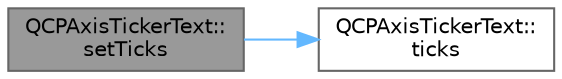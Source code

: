 digraph "QCPAxisTickerText::setTicks"
{
 // LATEX_PDF_SIZE
  bgcolor="transparent";
  edge [fontname=Helvetica,fontsize=10,labelfontname=Helvetica,labelfontsize=10];
  node [fontname=Helvetica,fontsize=10,shape=box,height=0.2,width=0.4];
  rankdir="LR";
  Node1 [label="QCPAxisTickerText::\lsetTicks",height=0.2,width=0.4,color="gray40", fillcolor="grey60", style="filled", fontcolor="black",tooltip=" "];
  Node1 -> Node2 [color="steelblue1",style="solid"];
  Node2 [label="QCPAxisTickerText::\lticks",height=0.2,width=0.4,color="grey40", fillcolor="white", style="filled",URL="$class_q_c_p_axis_ticker_text.html#ac84622a6bb4f2a98474e185ecaf3189a",tooltip=" "];
}
